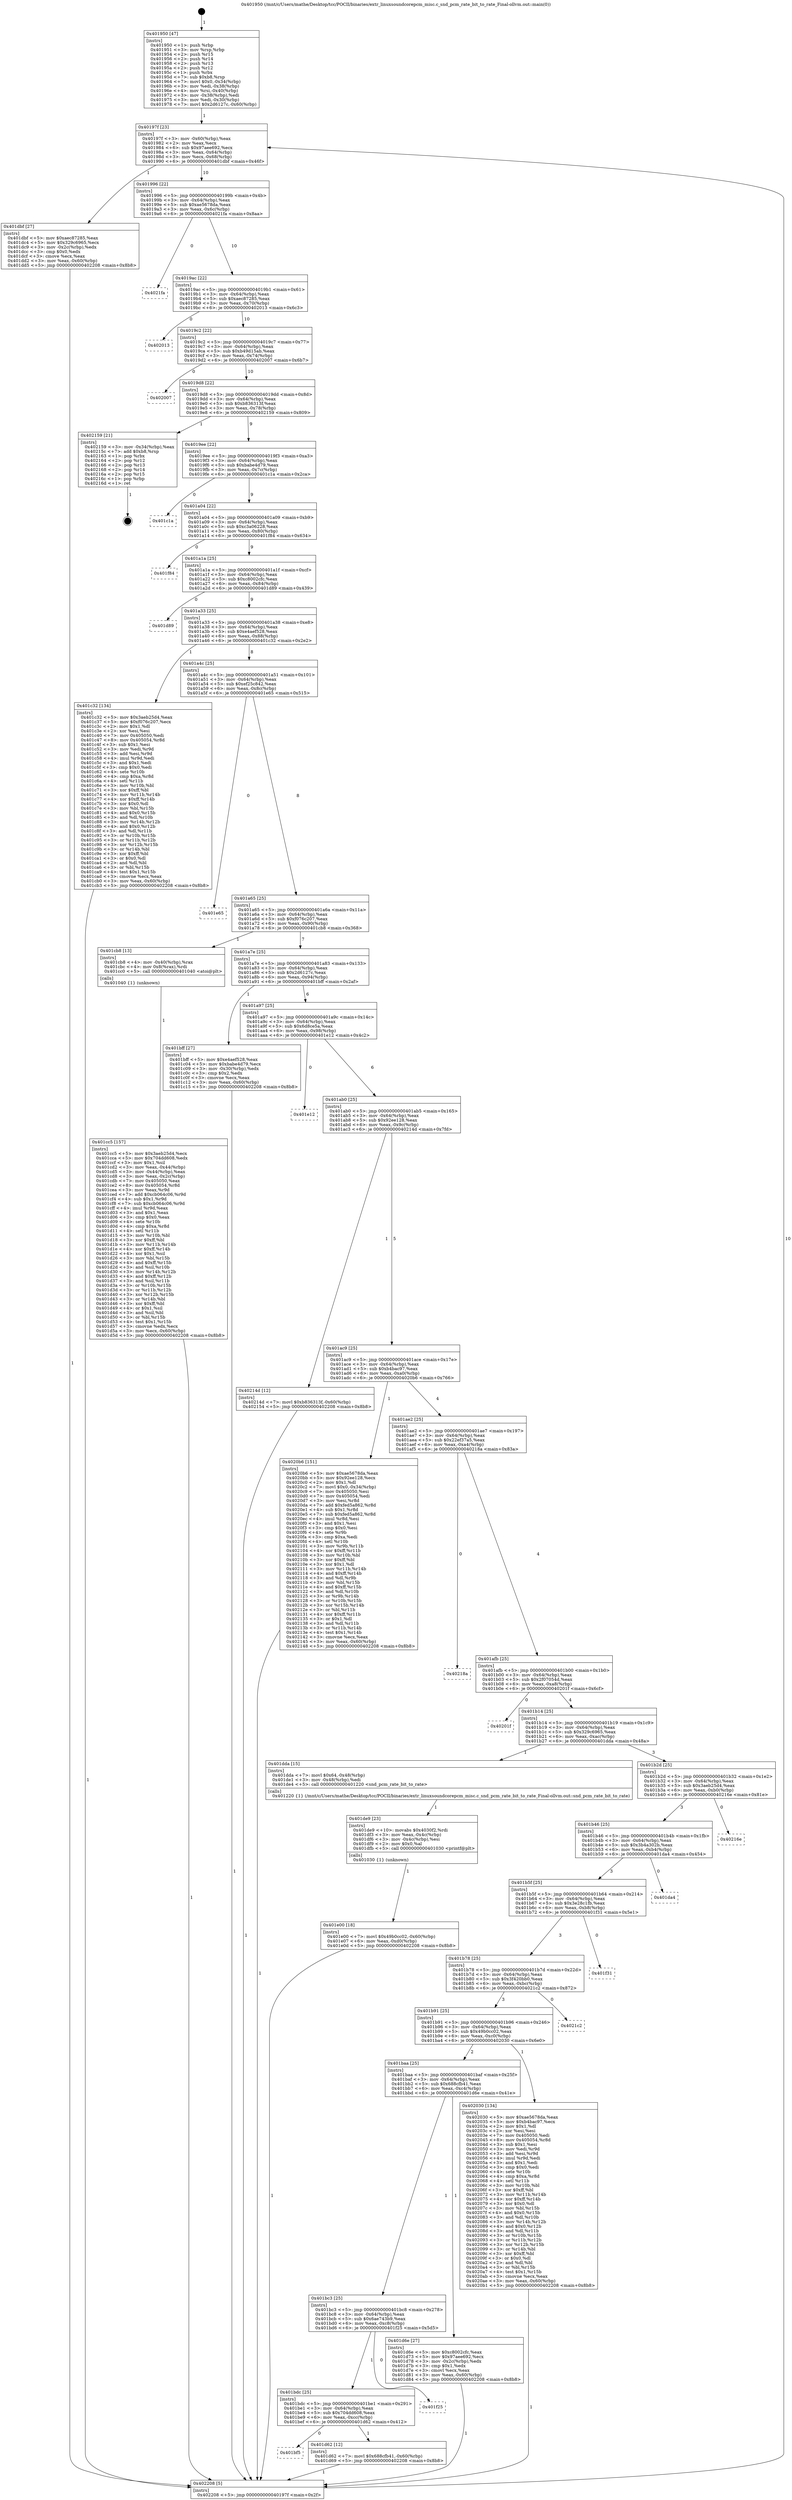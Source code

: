 digraph "0x401950" {
  label = "0x401950 (/mnt/c/Users/mathe/Desktop/tcc/POCII/binaries/extr_linuxsoundcorepcm_misc.c_snd_pcm_rate_bit_to_rate_Final-ollvm.out::main(0))"
  labelloc = "t"
  node[shape=record]

  Entry [label="",width=0.3,height=0.3,shape=circle,fillcolor=black,style=filled]
  "0x40197f" [label="{
     0x40197f [23]\l
     | [instrs]\l
     &nbsp;&nbsp;0x40197f \<+3\>: mov -0x60(%rbp),%eax\l
     &nbsp;&nbsp;0x401982 \<+2\>: mov %eax,%ecx\l
     &nbsp;&nbsp;0x401984 \<+6\>: sub $0x97aee692,%ecx\l
     &nbsp;&nbsp;0x40198a \<+3\>: mov %eax,-0x64(%rbp)\l
     &nbsp;&nbsp;0x40198d \<+3\>: mov %ecx,-0x68(%rbp)\l
     &nbsp;&nbsp;0x401990 \<+6\>: je 0000000000401dbf \<main+0x46f\>\l
  }"]
  "0x401dbf" [label="{
     0x401dbf [27]\l
     | [instrs]\l
     &nbsp;&nbsp;0x401dbf \<+5\>: mov $0xaec87285,%eax\l
     &nbsp;&nbsp;0x401dc4 \<+5\>: mov $0x329c6965,%ecx\l
     &nbsp;&nbsp;0x401dc9 \<+3\>: mov -0x2c(%rbp),%edx\l
     &nbsp;&nbsp;0x401dcc \<+3\>: cmp $0x0,%edx\l
     &nbsp;&nbsp;0x401dcf \<+3\>: cmove %ecx,%eax\l
     &nbsp;&nbsp;0x401dd2 \<+3\>: mov %eax,-0x60(%rbp)\l
     &nbsp;&nbsp;0x401dd5 \<+5\>: jmp 0000000000402208 \<main+0x8b8\>\l
  }"]
  "0x401996" [label="{
     0x401996 [22]\l
     | [instrs]\l
     &nbsp;&nbsp;0x401996 \<+5\>: jmp 000000000040199b \<main+0x4b\>\l
     &nbsp;&nbsp;0x40199b \<+3\>: mov -0x64(%rbp),%eax\l
     &nbsp;&nbsp;0x40199e \<+5\>: sub $0xae5678da,%eax\l
     &nbsp;&nbsp;0x4019a3 \<+3\>: mov %eax,-0x6c(%rbp)\l
     &nbsp;&nbsp;0x4019a6 \<+6\>: je 00000000004021fa \<main+0x8aa\>\l
  }"]
  Exit [label="",width=0.3,height=0.3,shape=circle,fillcolor=black,style=filled,peripheries=2]
  "0x4021fa" [label="{
     0x4021fa\l
  }", style=dashed]
  "0x4019ac" [label="{
     0x4019ac [22]\l
     | [instrs]\l
     &nbsp;&nbsp;0x4019ac \<+5\>: jmp 00000000004019b1 \<main+0x61\>\l
     &nbsp;&nbsp;0x4019b1 \<+3\>: mov -0x64(%rbp),%eax\l
     &nbsp;&nbsp;0x4019b4 \<+5\>: sub $0xaec87285,%eax\l
     &nbsp;&nbsp;0x4019b9 \<+3\>: mov %eax,-0x70(%rbp)\l
     &nbsp;&nbsp;0x4019bc \<+6\>: je 0000000000402013 \<main+0x6c3\>\l
  }"]
  "0x401e00" [label="{
     0x401e00 [18]\l
     | [instrs]\l
     &nbsp;&nbsp;0x401e00 \<+7\>: movl $0x49b0cc02,-0x60(%rbp)\l
     &nbsp;&nbsp;0x401e07 \<+6\>: mov %eax,-0xd0(%rbp)\l
     &nbsp;&nbsp;0x401e0d \<+5\>: jmp 0000000000402208 \<main+0x8b8\>\l
  }"]
  "0x402013" [label="{
     0x402013\l
  }", style=dashed]
  "0x4019c2" [label="{
     0x4019c2 [22]\l
     | [instrs]\l
     &nbsp;&nbsp;0x4019c2 \<+5\>: jmp 00000000004019c7 \<main+0x77\>\l
     &nbsp;&nbsp;0x4019c7 \<+3\>: mov -0x64(%rbp),%eax\l
     &nbsp;&nbsp;0x4019ca \<+5\>: sub $0xb49d15ab,%eax\l
     &nbsp;&nbsp;0x4019cf \<+3\>: mov %eax,-0x74(%rbp)\l
     &nbsp;&nbsp;0x4019d2 \<+6\>: je 0000000000402007 \<main+0x6b7\>\l
  }"]
  "0x401de9" [label="{
     0x401de9 [23]\l
     | [instrs]\l
     &nbsp;&nbsp;0x401de9 \<+10\>: movabs $0x4030f2,%rdi\l
     &nbsp;&nbsp;0x401df3 \<+3\>: mov %eax,-0x4c(%rbp)\l
     &nbsp;&nbsp;0x401df6 \<+3\>: mov -0x4c(%rbp),%esi\l
     &nbsp;&nbsp;0x401df9 \<+2\>: mov $0x0,%al\l
     &nbsp;&nbsp;0x401dfb \<+5\>: call 0000000000401030 \<printf@plt\>\l
     | [calls]\l
     &nbsp;&nbsp;0x401030 \{1\} (unknown)\l
  }"]
  "0x402007" [label="{
     0x402007\l
  }", style=dashed]
  "0x4019d8" [label="{
     0x4019d8 [22]\l
     | [instrs]\l
     &nbsp;&nbsp;0x4019d8 \<+5\>: jmp 00000000004019dd \<main+0x8d\>\l
     &nbsp;&nbsp;0x4019dd \<+3\>: mov -0x64(%rbp),%eax\l
     &nbsp;&nbsp;0x4019e0 \<+5\>: sub $0xb836313f,%eax\l
     &nbsp;&nbsp;0x4019e5 \<+3\>: mov %eax,-0x78(%rbp)\l
     &nbsp;&nbsp;0x4019e8 \<+6\>: je 0000000000402159 \<main+0x809\>\l
  }"]
  "0x401bf5" [label="{
     0x401bf5\l
  }", style=dashed]
  "0x402159" [label="{
     0x402159 [21]\l
     | [instrs]\l
     &nbsp;&nbsp;0x402159 \<+3\>: mov -0x34(%rbp),%eax\l
     &nbsp;&nbsp;0x40215c \<+7\>: add $0xb8,%rsp\l
     &nbsp;&nbsp;0x402163 \<+1\>: pop %rbx\l
     &nbsp;&nbsp;0x402164 \<+2\>: pop %r12\l
     &nbsp;&nbsp;0x402166 \<+2\>: pop %r13\l
     &nbsp;&nbsp;0x402168 \<+2\>: pop %r14\l
     &nbsp;&nbsp;0x40216a \<+2\>: pop %r15\l
     &nbsp;&nbsp;0x40216c \<+1\>: pop %rbp\l
     &nbsp;&nbsp;0x40216d \<+1\>: ret\l
  }"]
  "0x4019ee" [label="{
     0x4019ee [22]\l
     | [instrs]\l
     &nbsp;&nbsp;0x4019ee \<+5\>: jmp 00000000004019f3 \<main+0xa3\>\l
     &nbsp;&nbsp;0x4019f3 \<+3\>: mov -0x64(%rbp),%eax\l
     &nbsp;&nbsp;0x4019f6 \<+5\>: sub $0xbabe4d79,%eax\l
     &nbsp;&nbsp;0x4019fb \<+3\>: mov %eax,-0x7c(%rbp)\l
     &nbsp;&nbsp;0x4019fe \<+6\>: je 0000000000401c1a \<main+0x2ca\>\l
  }"]
  "0x401d62" [label="{
     0x401d62 [12]\l
     | [instrs]\l
     &nbsp;&nbsp;0x401d62 \<+7\>: movl $0x688cfb41,-0x60(%rbp)\l
     &nbsp;&nbsp;0x401d69 \<+5\>: jmp 0000000000402208 \<main+0x8b8\>\l
  }"]
  "0x401c1a" [label="{
     0x401c1a\l
  }", style=dashed]
  "0x401a04" [label="{
     0x401a04 [22]\l
     | [instrs]\l
     &nbsp;&nbsp;0x401a04 \<+5\>: jmp 0000000000401a09 \<main+0xb9\>\l
     &nbsp;&nbsp;0x401a09 \<+3\>: mov -0x64(%rbp),%eax\l
     &nbsp;&nbsp;0x401a0c \<+5\>: sub $0xc3a06228,%eax\l
     &nbsp;&nbsp;0x401a11 \<+3\>: mov %eax,-0x80(%rbp)\l
     &nbsp;&nbsp;0x401a14 \<+6\>: je 0000000000401f84 \<main+0x634\>\l
  }"]
  "0x401bdc" [label="{
     0x401bdc [25]\l
     | [instrs]\l
     &nbsp;&nbsp;0x401bdc \<+5\>: jmp 0000000000401be1 \<main+0x291\>\l
     &nbsp;&nbsp;0x401be1 \<+3\>: mov -0x64(%rbp),%eax\l
     &nbsp;&nbsp;0x401be4 \<+5\>: sub $0x704dd608,%eax\l
     &nbsp;&nbsp;0x401be9 \<+6\>: mov %eax,-0xcc(%rbp)\l
     &nbsp;&nbsp;0x401bef \<+6\>: je 0000000000401d62 \<main+0x412\>\l
  }"]
  "0x401f84" [label="{
     0x401f84\l
  }", style=dashed]
  "0x401a1a" [label="{
     0x401a1a [25]\l
     | [instrs]\l
     &nbsp;&nbsp;0x401a1a \<+5\>: jmp 0000000000401a1f \<main+0xcf\>\l
     &nbsp;&nbsp;0x401a1f \<+3\>: mov -0x64(%rbp),%eax\l
     &nbsp;&nbsp;0x401a22 \<+5\>: sub $0xc8002cfc,%eax\l
     &nbsp;&nbsp;0x401a27 \<+6\>: mov %eax,-0x84(%rbp)\l
     &nbsp;&nbsp;0x401a2d \<+6\>: je 0000000000401d89 \<main+0x439\>\l
  }"]
  "0x401f25" [label="{
     0x401f25\l
  }", style=dashed]
  "0x401d89" [label="{
     0x401d89\l
  }", style=dashed]
  "0x401a33" [label="{
     0x401a33 [25]\l
     | [instrs]\l
     &nbsp;&nbsp;0x401a33 \<+5\>: jmp 0000000000401a38 \<main+0xe8\>\l
     &nbsp;&nbsp;0x401a38 \<+3\>: mov -0x64(%rbp),%eax\l
     &nbsp;&nbsp;0x401a3b \<+5\>: sub $0xe4aef528,%eax\l
     &nbsp;&nbsp;0x401a40 \<+6\>: mov %eax,-0x88(%rbp)\l
     &nbsp;&nbsp;0x401a46 \<+6\>: je 0000000000401c32 \<main+0x2e2\>\l
  }"]
  "0x401bc3" [label="{
     0x401bc3 [25]\l
     | [instrs]\l
     &nbsp;&nbsp;0x401bc3 \<+5\>: jmp 0000000000401bc8 \<main+0x278\>\l
     &nbsp;&nbsp;0x401bc8 \<+3\>: mov -0x64(%rbp),%eax\l
     &nbsp;&nbsp;0x401bcb \<+5\>: sub $0x6ae743b9,%eax\l
     &nbsp;&nbsp;0x401bd0 \<+6\>: mov %eax,-0xc8(%rbp)\l
     &nbsp;&nbsp;0x401bd6 \<+6\>: je 0000000000401f25 \<main+0x5d5\>\l
  }"]
  "0x401c32" [label="{
     0x401c32 [134]\l
     | [instrs]\l
     &nbsp;&nbsp;0x401c32 \<+5\>: mov $0x3aeb25d4,%eax\l
     &nbsp;&nbsp;0x401c37 \<+5\>: mov $0xf076c207,%ecx\l
     &nbsp;&nbsp;0x401c3c \<+2\>: mov $0x1,%dl\l
     &nbsp;&nbsp;0x401c3e \<+2\>: xor %esi,%esi\l
     &nbsp;&nbsp;0x401c40 \<+7\>: mov 0x405050,%edi\l
     &nbsp;&nbsp;0x401c47 \<+8\>: mov 0x405054,%r8d\l
     &nbsp;&nbsp;0x401c4f \<+3\>: sub $0x1,%esi\l
     &nbsp;&nbsp;0x401c52 \<+3\>: mov %edi,%r9d\l
     &nbsp;&nbsp;0x401c55 \<+3\>: add %esi,%r9d\l
     &nbsp;&nbsp;0x401c58 \<+4\>: imul %r9d,%edi\l
     &nbsp;&nbsp;0x401c5c \<+3\>: and $0x1,%edi\l
     &nbsp;&nbsp;0x401c5f \<+3\>: cmp $0x0,%edi\l
     &nbsp;&nbsp;0x401c62 \<+4\>: sete %r10b\l
     &nbsp;&nbsp;0x401c66 \<+4\>: cmp $0xa,%r8d\l
     &nbsp;&nbsp;0x401c6a \<+4\>: setl %r11b\l
     &nbsp;&nbsp;0x401c6e \<+3\>: mov %r10b,%bl\l
     &nbsp;&nbsp;0x401c71 \<+3\>: xor $0xff,%bl\l
     &nbsp;&nbsp;0x401c74 \<+3\>: mov %r11b,%r14b\l
     &nbsp;&nbsp;0x401c77 \<+4\>: xor $0xff,%r14b\l
     &nbsp;&nbsp;0x401c7b \<+3\>: xor $0x0,%dl\l
     &nbsp;&nbsp;0x401c7e \<+3\>: mov %bl,%r15b\l
     &nbsp;&nbsp;0x401c81 \<+4\>: and $0x0,%r15b\l
     &nbsp;&nbsp;0x401c85 \<+3\>: and %dl,%r10b\l
     &nbsp;&nbsp;0x401c88 \<+3\>: mov %r14b,%r12b\l
     &nbsp;&nbsp;0x401c8b \<+4\>: and $0x0,%r12b\l
     &nbsp;&nbsp;0x401c8f \<+3\>: and %dl,%r11b\l
     &nbsp;&nbsp;0x401c92 \<+3\>: or %r10b,%r15b\l
     &nbsp;&nbsp;0x401c95 \<+3\>: or %r11b,%r12b\l
     &nbsp;&nbsp;0x401c98 \<+3\>: xor %r12b,%r15b\l
     &nbsp;&nbsp;0x401c9b \<+3\>: or %r14b,%bl\l
     &nbsp;&nbsp;0x401c9e \<+3\>: xor $0xff,%bl\l
     &nbsp;&nbsp;0x401ca1 \<+3\>: or $0x0,%dl\l
     &nbsp;&nbsp;0x401ca4 \<+2\>: and %dl,%bl\l
     &nbsp;&nbsp;0x401ca6 \<+3\>: or %bl,%r15b\l
     &nbsp;&nbsp;0x401ca9 \<+4\>: test $0x1,%r15b\l
     &nbsp;&nbsp;0x401cad \<+3\>: cmovne %ecx,%eax\l
     &nbsp;&nbsp;0x401cb0 \<+3\>: mov %eax,-0x60(%rbp)\l
     &nbsp;&nbsp;0x401cb3 \<+5\>: jmp 0000000000402208 \<main+0x8b8\>\l
  }"]
  "0x401a4c" [label="{
     0x401a4c [25]\l
     | [instrs]\l
     &nbsp;&nbsp;0x401a4c \<+5\>: jmp 0000000000401a51 \<main+0x101\>\l
     &nbsp;&nbsp;0x401a51 \<+3\>: mov -0x64(%rbp),%eax\l
     &nbsp;&nbsp;0x401a54 \<+5\>: sub $0xef25c842,%eax\l
     &nbsp;&nbsp;0x401a59 \<+6\>: mov %eax,-0x8c(%rbp)\l
     &nbsp;&nbsp;0x401a5f \<+6\>: je 0000000000401e65 \<main+0x515\>\l
  }"]
  "0x401d6e" [label="{
     0x401d6e [27]\l
     | [instrs]\l
     &nbsp;&nbsp;0x401d6e \<+5\>: mov $0xc8002cfc,%eax\l
     &nbsp;&nbsp;0x401d73 \<+5\>: mov $0x97aee692,%ecx\l
     &nbsp;&nbsp;0x401d78 \<+3\>: mov -0x2c(%rbp),%edx\l
     &nbsp;&nbsp;0x401d7b \<+3\>: cmp $0x1,%edx\l
     &nbsp;&nbsp;0x401d7e \<+3\>: cmovl %ecx,%eax\l
     &nbsp;&nbsp;0x401d81 \<+3\>: mov %eax,-0x60(%rbp)\l
     &nbsp;&nbsp;0x401d84 \<+5\>: jmp 0000000000402208 \<main+0x8b8\>\l
  }"]
  "0x401e65" [label="{
     0x401e65\l
  }", style=dashed]
  "0x401a65" [label="{
     0x401a65 [25]\l
     | [instrs]\l
     &nbsp;&nbsp;0x401a65 \<+5\>: jmp 0000000000401a6a \<main+0x11a\>\l
     &nbsp;&nbsp;0x401a6a \<+3\>: mov -0x64(%rbp),%eax\l
     &nbsp;&nbsp;0x401a6d \<+5\>: sub $0xf076c207,%eax\l
     &nbsp;&nbsp;0x401a72 \<+6\>: mov %eax,-0x90(%rbp)\l
     &nbsp;&nbsp;0x401a78 \<+6\>: je 0000000000401cb8 \<main+0x368\>\l
  }"]
  "0x401baa" [label="{
     0x401baa [25]\l
     | [instrs]\l
     &nbsp;&nbsp;0x401baa \<+5\>: jmp 0000000000401baf \<main+0x25f\>\l
     &nbsp;&nbsp;0x401baf \<+3\>: mov -0x64(%rbp),%eax\l
     &nbsp;&nbsp;0x401bb2 \<+5\>: sub $0x688cfb41,%eax\l
     &nbsp;&nbsp;0x401bb7 \<+6\>: mov %eax,-0xc4(%rbp)\l
     &nbsp;&nbsp;0x401bbd \<+6\>: je 0000000000401d6e \<main+0x41e\>\l
  }"]
  "0x401cb8" [label="{
     0x401cb8 [13]\l
     | [instrs]\l
     &nbsp;&nbsp;0x401cb8 \<+4\>: mov -0x40(%rbp),%rax\l
     &nbsp;&nbsp;0x401cbc \<+4\>: mov 0x8(%rax),%rdi\l
     &nbsp;&nbsp;0x401cc0 \<+5\>: call 0000000000401040 \<atoi@plt\>\l
     | [calls]\l
     &nbsp;&nbsp;0x401040 \{1\} (unknown)\l
  }"]
  "0x401a7e" [label="{
     0x401a7e [25]\l
     | [instrs]\l
     &nbsp;&nbsp;0x401a7e \<+5\>: jmp 0000000000401a83 \<main+0x133\>\l
     &nbsp;&nbsp;0x401a83 \<+3\>: mov -0x64(%rbp),%eax\l
     &nbsp;&nbsp;0x401a86 \<+5\>: sub $0x2d6127c,%eax\l
     &nbsp;&nbsp;0x401a8b \<+6\>: mov %eax,-0x94(%rbp)\l
     &nbsp;&nbsp;0x401a91 \<+6\>: je 0000000000401bff \<main+0x2af\>\l
  }"]
  "0x402030" [label="{
     0x402030 [134]\l
     | [instrs]\l
     &nbsp;&nbsp;0x402030 \<+5\>: mov $0xae5678da,%eax\l
     &nbsp;&nbsp;0x402035 \<+5\>: mov $0xb4bac97,%ecx\l
     &nbsp;&nbsp;0x40203a \<+2\>: mov $0x1,%dl\l
     &nbsp;&nbsp;0x40203c \<+2\>: xor %esi,%esi\l
     &nbsp;&nbsp;0x40203e \<+7\>: mov 0x405050,%edi\l
     &nbsp;&nbsp;0x402045 \<+8\>: mov 0x405054,%r8d\l
     &nbsp;&nbsp;0x40204d \<+3\>: sub $0x1,%esi\l
     &nbsp;&nbsp;0x402050 \<+3\>: mov %edi,%r9d\l
     &nbsp;&nbsp;0x402053 \<+3\>: add %esi,%r9d\l
     &nbsp;&nbsp;0x402056 \<+4\>: imul %r9d,%edi\l
     &nbsp;&nbsp;0x40205a \<+3\>: and $0x1,%edi\l
     &nbsp;&nbsp;0x40205d \<+3\>: cmp $0x0,%edi\l
     &nbsp;&nbsp;0x402060 \<+4\>: sete %r10b\l
     &nbsp;&nbsp;0x402064 \<+4\>: cmp $0xa,%r8d\l
     &nbsp;&nbsp;0x402068 \<+4\>: setl %r11b\l
     &nbsp;&nbsp;0x40206c \<+3\>: mov %r10b,%bl\l
     &nbsp;&nbsp;0x40206f \<+3\>: xor $0xff,%bl\l
     &nbsp;&nbsp;0x402072 \<+3\>: mov %r11b,%r14b\l
     &nbsp;&nbsp;0x402075 \<+4\>: xor $0xff,%r14b\l
     &nbsp;&nbsp;0x402079 \<+3\>: xor $0x0,%dl\l
     &nbsp;&nbsp;0x40207c \<+3\>: mov %bl,%r15b\l
     &nbsp;&nbsp;0x40207f \<+4\>: and $0x0,%r15b\l
     &nbsp;&nbsp;0x402083 \<+3\>: and %dl,%r10b\l
     &nbsp;&nbsp;0x402086 \<+3\>: mov %r14b,%r12b\l
     &nbsp;&nbsp;0x402089 \<+4\>: and $0x0,%r12b\l
     &nbsp;&nbsp;0x40208d \<+3\>: and %dl,%r11b\l
     &nbsp;&nbsp;0x402090 \<+3\>: or %r10b,%r15b\l
     &nbsp;&nbsp;0x402093 \<+3\>: or %r11b,%r12b\l
     &nbsp;&nbsp;0x402096 \<+3\>: xor %r12b,%r15b\l
     &nbsp;&nbsp;0x402099 \<+3\>: or %r14b,%bl\l
     &nbsp;&nbsp;0x40209c \<+3\>: xor $0xff,%bl\l
     &nbsp;&nbsp;0x40209f \<+3\>: or $0x0,%dl\l
     &nbsp;&nbsp;0x4020a2 \<+2\>: and %dl,%bl\l
     &nbsp;&nbsp;0x4020a4 \<+3\>: or %bl,%r15b\l
     &nbsp;&nbsp;0x4020a7 \<+4\>: test $0x1,%r15b\l
     &nbsp;&nbsp;0x4020ab \<+3\>: cmovne %ecx,%eax\l
     &nbsp;&nbsp;0x4020ae \<+3\>: mov %eax,-0x60(%rbp)\l
     &nbsp;&nbsp;0x4020b1 \<+5\>: jmp 0000000000402208 \<main+0x8b8\>\l
  }"]
  "0x401bff" [label="{
     0x401bff [27]\l
     | [instrs]\l
     &nbsp;&nbsp;0x401bff \<+5\>: mov $0xe4aef528,%eax\l
     &nbsp;&nbsp;0x401c04 \<+5\>: mov $0xbabe4d79,%ecx\l
     &nbsp;&nbsp;0x401c09 \<+3\>: mov -0x30(%rbp),%edx\l
     &nbsp;&nbsp;0x401c0c \<+3\>: cmp $0x2,%edx\l
     &nbsp;&nbsp;0x401c0f \<+3\>: cmovne %ecx,%eax\l
     &nbsp;&nbsp;0x401c12 \<+3\>: mov %eax,-0x60(%rbp)\l
     &nbsp;&nbsp;0x401c15 \<+5\>: jmp 0000000000402208 \<main+0x8b8\>\l
  }"]
  "0x401a97" [label="{
     0x401a97 [25]\l
     | [instrs]\l
     &nbsp;&nbsp;0x401a97 \<+5\>: jmp 0000000000401a9c \<main+0x14c\>\l
     &nbsp;&nbsp;0x401a9c \<+3\>: mov -0x64(%rbp),%eax\l
     &nbsp;&nbsp;0x401a9f \<+5\>: sub $0x6d8ce5a,%eax\l
     &nbsp;&nbsp;0x401aa4 \<+6\>: mov %eax,-0x98(%rbp)\l
     &nbsp;&nbsp;0x401aaa \<+6\>: je 0000000000401e12 \<main+0x4c2\>\l
  }"]
  "0x402208" [label="{
     0x402208 [5]\l
     | [instrs]\l
     &nbsp;&nbsp;0x402208 \<+5\>: jmp 000000000040197f \<main+0x2f\>\l
  }"]
  "0x401950" [label="{
     0x401950 [47]\l
     | [instrs]\l
     &nbsp;&nbsp;0x401950 \<+1\>: push %rbp\l
     &nbsp;&nbsp;0x401951 \<+3\>: mov %rsp,%rbp\l
     &nbsp;&nbsp;0x401954 \<+2\>: push %r15\l
     &nbsp;&nbsp;0x401956 \<+2\>: push %r14\l
     &nbsp;&nbsp;0x401958 \<+2\>: push %r13\l
     &nbsp;&nbsp;0x40195a \<+2\>: push %r12\l
     &nbsp;&nbsp;0x40195c \<+1\>: push %rbx\l
     &nbsp;&nbsp;0x40195d \<+7\>: sub $0xb8,%rsp\l
     &nbsp;&nbsp;0x401964 \<+7\>: movl $0x0,-0x34(%rbp)\l
     &nbsp;&nbsp;0x40196b \<+3\>: mov %edi,-0x38(%rbp)\l
     &nbsp;&nbsp;0x40196e \<+4\>: mov %rsi,-0x40(%rbp)\l
     &nbsp;&nbsp;0x401972 \<+3\>: mov -0x38(%rbp),%edi\l
     &nbsp;&nbsp;0x401975 \<+3\>: mov %edi,-0x30(%rbp)\l
     &nbsp;&nbsp;0x401978 \<+7\>: movl $0x2d6127c,-0x60(%rbp)\l
  }"]
  "0x401cc5" [label="{
     0x401cc5 [157]\l
     | [instrs]\l
     &nbsp;&nbsp;0x401cc5 \<+5\>: mov $0x3aeb25d4,%ecx\l
     &nbsp;&nbsp;0x401cca \<+5\>: mov $0x704dd608,%edx\l
     &nbsp;&nbsp;0x401ccf \<+3\>: mov $0x1,%sil\l
     &nbsp;&nbsp;0x401cd2 \<+3\>: mov %eax,-0x44(%rbp)\l
     &nbsp;&nbsp;0x401cd5 \<+3\>: mov -0x44(%rbp),%eax\l
     &nbsp;&nbsp;0x401cd8 \<+3\>: mov %eax,-0x2c(%rbp)\l
     &nbsp;&nbsp;0x401cdb \<+7\>: mov 0x405050,%eax\l
     &nbsp;&nbsp;0x401ce2 \<+8\>: mov 0x405054,%r8d\l
     &nbsp;&nbsp;0x401cea \<+3\>: mov %eax,%r9d\l
     &nbsp;&nbsp;0x401ced \<+7\>: add $0xcb064c06,%r9d\l
     &nbsp;&nbsp;0x401cf4 \<+4\>: sub $0x1,%r9d\l
     &nbsp;&nbsp;0x401cf8 \<+7\>: sub $0xcb064c06,%r9d\l
     &nbsp;&nbsp;0x401cff \<+4\>: imul %r9d,%eax\l
     &nbsp;&nbsp;0x401d03 \<+3\>: and $0x1,%eax\l
     &nbsp;&nbsp;0x401d06 \<+3\>: cmp $0x0,%eax\l
     &nbsp;&nbsp;0x401d09 \<+4\>: sete %r10b\l
     &nbsp;&nbsp;0x401d0d \<+4\>: cmp $0xa,%r8d\l
     &nbsp;&nbsp;0x401d11 \<+4\>: setl %r11b\l
     &nbsp;&nbsp;0x401d15 \<+3\>: mov %r10b,%bl\l
     &nbsp;&nbsp;0x401d18 \<+3\>: xor $0xff,%bl\l
     &nbsp;&nbsp;0x401d1b \<+3\>: mov %r11b,%r14b\l
     &nbsp;&nbsp;0x401d1e \<+4\>: xor $0xff,%r14b\l
     &nbsp;&nbsp;0x401d22 \<+4\>: xor $0x1,%sil\l
     &nbsp;&nbsp;0x401d26 \<+3\>: mov %bl,%r15b\l
     &nbsp;&nbsp;0x401d29 \<+4\>: and $0xff,%r15b\l
     &nbsp;&nbsp;0x401d2d \<+3\>: and %sil,%r10b\l
     &nbsp;&nbsp;0x401d30 \<+3\>: mov %r14b,%r12b\l
     &nbsp;&nbsp;0x401d33 \<+4\>: and $0xff,%r12b\l
     &nbsp;&nbsp;0x401d37 \<+3\>: and %sil,%r11b\l
     &nbsp;&nbsp;0x401d3a \<+3\>: or %r10b,%r15b\l
     &nbsp;&nbsp;0x401d3d \<+3\>: or %r11b,%r12b\l
     &nbsp;&nbsp;0x401d40 \<+3\>: xor %r12b,%r15b\l
     &nbsp;&nbsp;0x401d43 \<+3\>: or %r14b,%bl\l
     &nbsp;&nbsp;0x401d46 \<+3\>: xor $0xff,%bl\l
     &nbsp;&nbsp;0x401d49 \<+4\>: or $0x1,%sil\l
     &nbsp;&nbsp;0x401d4d \<+3\>: and %sil,%bl\l
     &nbsp;&nbsp;0x401d50 \<+3\>: or %bl,%r15b\l
     &nbsp;&nbsp;0x401d53 \<+4\>: test $0x1,%r15b\l
     &nbsp;&nbsp;0x401d57 \<+3\>: cmovne %edx,%ecx\l
     &nbsp;&nbsp;0x401d5a \<+3\>: mov %ecx,-0x60(%rbp)\l
     &nbsp;&nbsp;0x401d5d \<+5\>: jmp 0000000000402208 \<main+0x8b8\>\l
  }"]
  "0x401b91" [label="{
     0x401b91 [25]\l
     | [instrs]\l
     &nbsp;&nbsp;0x401b91 \<+5\>: jmp 0000000000401b96 \<main+0x246\>\l
     &nbsp;&nbsp;0x401b96 \<+3\>: mov -0x64(%rbp),%eax\l
     &nbsp;&nbsp;0x401b99 \<+5\>: sub $0x49b0cc02,%eax\l
     &nbsp;&nbsp;0x401b9e \<+6\>: mov %eax,-0xc0(%rbp)\l
     &nbsp;&nbsp;0x401ba4 \<+6\>: je 0000000000402030 \<main+0x6e0\>\l
  }"]
  "0x401e12" [label="{
     0x401e12\l
  }", style=dashed]
  "0x401ab0" [label="{
     0x401ab0 [25]\l
     | [instrs]\l
     &nbsp;&nbsp;0x401ab0 \<+5\>: jmp 0000000000401ab5 \<main+0x165\>\l
     &nbsp;&nbsp;0x401ab5 \<+3\>: mov -0x64(%rbp),%eax\l
     &nbsp;&nbsp;0x401ab8 \<+5\>: sub $0x92ee128,%eax\l
     &nbsp;&nbsp;0x401abd \<+6\>: mov %eax,-0x9c(%rbp)\l
     &nbsp;&nbsp;0x401ac3 \<+6\>: je 000000000040214d \<main+0x7fd\>\l
  }"]
  "0x4021c2" [label="{
     0x4021c2\l
  }", style=dashed]
  "0x40214d" [label="{
     0x40214d [12]\l
     | [instrs]\l
     &nbsp;&nbsp;0x40214d \<+7\>: movl $0xb836313f,-0x60(%rbp)\l
     &nbsp;&nbsp;0x402154 \<+5\>: jmp 0000000000402208 \<main+0x8b8\>\l
  }"]
  "0x401ac9" [label="{
     0x401ac9 [25]\l
     | [instrs]\l
     &nbsp;&nbsp;0x401ac9 \<+5\>: jmp 0000000000401ace \<main+0x17e\>\l
     &nbsp;&nbsp;0x401ace \<+3\>: mov -0x64(%rbp),%eax\l
     &nbsp;&nbsp;0x401ad1 \<+5\>: sub $0xb4bac97,%eax\l
     &nbsp;&nbsp;0x401ad6 \<+6\>: mov %eax,-0xa0(%rbp)\l
     &nbsp;&nbsp;0x401adc \<+6\>: je 00000000004020b6 \<main+0x766\>\l
  }"]
  "0x401b78" [label="{
     0x401b78 [25]\l
     | [instrs]\l
     &nbsp;&nbsp;0x401b78 \<+5\>: jmp 0000000000401b7d \<main+0x22d\>\l
     &nbsp;&nbsp;0x401b7d \<+3\>: mov -0x64(%rbp),%eax\l
     &nbsp;&nbsp;0x401b80 \<+5\>: sub $0x3f420bb0,%eax\l
     &nbsp;&nbsp;0x401b85 \<+6\>: mov %eax,-0xbc(%rbp)\l
     &nbsp;&nbsp;0x401b8b \<+6\>: je 00000000004021c2 \<main+0x872\>\l
  }"]
  "0x4020b6" [label="{
     0x4020b6 [151]\l
     | [instrs]\l
     &nbsp;&nbsp;0x4020b6 \<+5\>: mov $0xae5678da,%eax\l
     &nbsp;&nbsp;0x4020bb \<+5\>: mov $0x92ee128,%ecx\l
     &nbsp;&nbsp;0x4020c0 \<+2\>: mov $0x1,%dl\l
     &nbsp;&nbsp;0x4020c2 \<+7\>: movl $0x0,-0x34(%rbp)\l
     &nbsp;&nbsp;0x4020c9 \<+7\>: mov 0x405050,%esi\l
     &nbsp;&nbsp;0x4020d0 \<+7\>: mov 0x405054,%edi\l
     &nbsp;&nbsp;0x4020d7 \<+3\>: mov %esi,%r8d\l
     &nbsp;&nbsp;0x4020da \<+7\>: add $0xfed5a862,%r8d\l
     &nbsp;&nbsp;0x4020e1 \<+4\>: sub $0x1,%r8d\l
     &nbsp;&nbsp;0x4020e5 \<+7\>: sub $0xfed5a862,%r8d\l
     &nbsp;&nbsp;0x4020ec \<+4\>: imul %r8d,%esi\l
     &nbsp;&nbsp;0x4020f0 \<+3\>: and $0x1,%esi\l
     &nbsp;&nbsp;0x4020f3 \<+3\>: cmp $0x0,%esi\l
     &nbsp;&nbsp;0x4020f6 \<+4\>: sete %r9b\l
     &nbsp;&nbsp;0x4020fa \<+3\>: cmp $0xa,%edi\l
     &nbsp;&nbsp;0x4020fd \<+4\>: setl %r10b\l
     &nbsp;&nbsp;0x402101 \<+3\>: mov %r9b,%r11b\l
     &nbsp;&nbsp;0x402104 \<+4\>: xor $0xff,%r11b\l
     &nbsp;&nbsp;0x402108 \<+3\>: mov %r10b,%bl\l
     &nbsp;&nbsp;0x40210b \<+3\>: xor $0xff,%bl\l
     &nbsp;&nbsp;0x40210e \<+3\>: xor $0x1,%dl\l
     &nbsp;&nbsp;0x402111 \<+3\>: mov %r11b,%r14b\l
     &nbsp;&nbsp;0x402114 \<+4\>: and $0xff,%r14b\l
     &nbsp;&nbsp;0x402118 \<+3\>: and %dl,%r9b\l
     &nbsp;&nbsp;0x40211b \<+3\>: mov %bl,%r15b\l
     &nbsp;&nbsp;0x40211e \<+4\>: and $0xff,%r15b\l
     &nbsp;&nbsp;0x402122 \<+3\>: and %dl,%r10b\l
     &nbsp;&nbsp;0x402125 \<+3\>: or %r9b,%r14b\l
     &nbsp;&nbsp;0x402128 \<+3\>: or %r10b,%r15b\l
     &nbsp;&nbsp;0x40212b \<+3\>: xor %r15b,%r14b\l
     &nbsp;&nbsp;0x40212e \<+3\>: or %bl,%r11b\l
     &nbsp;&nbsp;0x402131 \<+4\>: xor $0xff,%r11b\l
     &nbsp;&nbsp;0x402135 \<+3\>: or $0x1,%dl\l
     &nbsp;&nbsp;0x402138 \<+3\>: and %dl,%r11b\l
     &nbsp;&nbsp;0x40213b \<+3\>: or %r11b,%r14b\l
     &nbsp;&nbsp;0x40213e \<+4\>: test $0x1,%r14b\l
     &nbsp;&nbsp;0x402142 \<+3\>: cmovne %ecx,%eax\l
     &nbsp;&nbsp;0x402145 \<+3\>: mov %eax,-0x60(%rbp)\l
     &nbsp;&nbsp;0x402148 \<+5\>: jmp 0000000000402208 \<main+0x8b8\>\l
  }"]
  "0x401ae2" [label="{
     0x401ae2 [25]\l
     | [instrs]\l
     &nbsp;&nbsp;0x401ae2 \<+5\>: jmp 0000000000401ae7 \<main+0x197\>\l
     &nbsp;&nbsp;0x401ae7 \<+3\>: mov -0x64(%rbp),%eax\l
     &nbsp;&nbsp;0x401aea \<+5\>: sub $0x22ef37a5,%eax\l
     &nbsp;&nbsp;0x401aef \<+6\>: mov %eax,-0xa4(%rbp)\l
     &nbsp;&nbsp;0x401af5 \<+6\>: je 000000000040218a \<main+0x83a\>\l
  }"]
  "0x401f31" [label="{
     0x401f31\l
  }", style=dashed]
  "0x40218a" [label="{
     0x40218a\l
  }", style=dashed]
  "0x401afb" [label="{
     0x401afb [25]\l
     | [instrs]\l
     &nbsp;&nbsp;0x401afb \<+5\>: jmp 0000000000401b00 \<main+0x1b0\>\l
     &nbsp;&nbsp;0x401b00 \<+3\>: mov -0x64(%rbp),%eax\l
     &nbsp;&nbsp;0x401b03 \<+5\>: sub $0x2f07054d,%eax\l
     &nbsp;&nbsp;0x401b08 \<+6\>: mov %eax,-0xa8(%rbp)\l
     &nbsp;&nbsp;0x401b0e \<+6\>: je 000000000040201f \<main+0x6cf\>\l
  }"]
  "0x401b5f" [label="{
     0x401b5f [25]\l
     | [instrs]\l
     &nbsp;&nbsp;0x401b5f \<+5\>: jmp 0000000000401b64 \<main+0x214\>\l
     &nbsp;&nbsp;0x401b64 \<+3\>: mov -0x64(%rbp),%eax\l
     &nbsp;&nbsp;0x401b67 \<+5\>: sub $0x3e28c1fb,%eax\l
     &nbsp;&nbsp;0x401b6c \<+6\>: mov %eax,-0xb8(%rbp)\l
     &nbsp;&nbsp;0x401b72 \<+6\>: je 0000000000401f31 \<main+0x5e1\>\l
  }"]
  "0x40201f" [label="{
     0x40201f\l
  }", style=dashed]
  "0x401b14" [label="{
     0x401b14 [25]\l
     | [instrs]\l
     &nbsp;&nbsp;0x401b14 \<+5\>: jmp 0000000000401b19 \<main+0x1c9\>\l
     &nbsp;&nbsp;0x401b19 \<+3\>: mov -0x64(%rbp),%eax\l
     &nbsp;&nbsp;0x401b1c \<+5\>: sub $0x329c6965,%eax\l
     &nbsp;&nbsp;0x401b21 \<+6\>: mov %eax,-0xac(%rbp)\l
     &nbsp;&nbsp;0x401b27 \<+6\>: je 0000000000401dda \<main+0x48a\>\l
  }"]
  "0x401da4" [label="{
     0x401da4\l
  }", style=dashed]
  "0x401dda" [label="{
     0x401dda [15]\l
     | [instrs]\l
     &nbsp;&nbsp;0x401dda \<+7\>: movl $0x64,-0x48(%rbp)\l
     &nbsp;&nbsp;0x401de1 \<+3\>: mov -0x48(%rbp),%edi\l
     &nbsp;&nbsp;0x401de4 \<+5\>: call 0000000000401220 \<snd_pcm_rate_bit_to_rate\>\l
     | [calls]\l
     &nbsp;&nbsp;0x401220 \{1\} (/mnt/c/Users/mathe/Desktop/tcc/POCII/binaries/extr_linuxsoundcorepcm_misc.c_snd_pcm_rate_bit_to_rate_Final-ollvm.out::snd_pcm_rate_bit_to_rate)\l
  }"]
  "0x401b2d" [label="{
     0x401b2d [25]\l
     | [instrs]\l
     &nbsp;&nbsp;0x401b2d \<+5\>: jmp 0000000000401b32 \<main+0x1e2\>\l
     &nbsp;&nbsp;0x401b32 \<+3\>: mov -0x64(%rbp),%eax\l
     &nbsp;&nbsp;0x401b35 \<+5\>: sub $0x3aeb25d4,%eax\l
     &nbsp;&nbsp;0x401b3a \<+6\>: mov %eax,-0xb0(%rbp)\l
     &nbsp;&nbsp;0x401b40 \<+6\>: je 000000000040216e \<main+0x81e\>\l
  }"]
  "0x401b46" [label="{
     0x401b46 [25]\l
     | [instrs]\l
     &nbsp;&nbsp;0x401b46 \<+5\>: jmp 0000000000401b4b \<main+0x1fb\>\l
     &nbsp;&nbsp;0x401b4b \<+3\>: mov -0x64(%rbp),%eax\l
     &nbsp;&nbsp;0x401b4e \<+5\>: sub $0x3b4a302b,%eax\l
     &nbsp;&nbsp;0x401b53 \<+6\>: mov %eax,-0xb4(%rbp)\l
     &nbsp;&nbsp;0x401b59 \<+6\>: je 0000000000401da4 \<main+0x454\>\l
  }"]
  "0x40216e" [label="{
     0x40216e\l
  }", style=dashed]
  Entry -> "0x401950" [label=" 1"]
  "0x40197f" -> "0x401dbf" [label=" 1"]
  "0x40197f" -> "0x401996" [label=" 10"]
  "0x402159" -> Exit [label=" 1"]
  "0x401996" -> "0x4021fa" [label=" 0"]
  "0x401996" -> "0x4019ac" [label=" 10"]
  "0x40214d" -> "0x402208" [label=" 1"]
  "0x4019ac" -> "0x402013" [label=" 0"]
  "0x4019ac" -> "0x4019c2" [label=" 10"]
  "0x4020b6" -> "0x402208" [label=" 1"]
  "0x4019c2" -> "0x402007" [label=" 0"]
  "0x4019c2" -> "0x4019d8" [label=" 10"]
  "0x402030" -> "0x402208" [label=" 1"]
  "0x4019d8" -> "0x402159" [label=" 1"]
  "0x4019d8" -> "0x4019ee" [label=" 9"]
  "0x401e00" -> "0x402208" [label=" 1"]
  "0x4019ee" -> "0x401c1a" [label=" 0"]
  "0x4019ee" -> "0x401a04" [label=" 9"]
  "0x401de9" -> "0x401e00" [label=" 1"]
  "0x401a04" -> "0x401f84" [label=" 0"]
  "0x401a04" -> "0x401a1a" [label=" 9"]
  "0x401dbf" -> "0x402208" [label=" 1"]
  "0x401a1a" -> "0x401d89" [label=" 0"]
  "0x401a1a" -> "0x401a33" [label=" 9"]
  "0x401d6e" -> "0x402208" [label=" 1"]
  "0x401a33" -> "0x401c32" [label=" 1"]
  "0x401a33" -> "0x401a4c" [label=" 8"]
  "0x401bdc" -> "0x401bf5" [label=" 0"]
  "0x401a4c" -> "0x401e65" [label=" 0"]
  "0x401a4c" -> "0x401a65" [label=" 8"]
  "0x401bdc" -> "0x401d62" [label=" 1"]
  "0x401a65" -> "0x401cb8" [label=" 1"]
  "0x401a65" -> "0x401a7e" [label=" 7"]
  "0x401bc3" -> "0x401bdc" [label=" 1"]
  "0x401a7e" -> "0x401bff" [label=" 1"]
  "0x401a7e" -> "0x401a97" [label=" 6"]
  "0x401bff" -> "0x402208" [label=" 1"]
  "0x401950" -> "0x40197f" [label=" 1"]
  "0x402208" -> "0x40197f" [label=" 10"]
  "0x401c32" -> "0x402208" [label=" 1"]
  "0x401cb8" -> "0x401cc5" [label=" 1"]
  "0x401cc5" -> "0x402208" [label=" 1"]
  "0x401bc3" -> "0x401f25" [label=" 0"]
  "0x401a97" -> "0x401e12" [label=" 0"]
  "0x401a97" -> "0x401ab0" [label=" 6"]
  "0x401baa" -> "0x401bc3" [label=" 1"]
  "0x401ab0" -> "0x40214d" [label=" 1"]
  "0x401ab0" -> "0x401ac9" [label=" 5"]
  "0x401baa" -> "0x401d6e" [label=" 1"]
  "0x401ac9" -> "0x4020b6" [label=" 1"]
  "0x401ac9" -> "0x401ae2" [label=" 4"]
  "0x401b91" -> "0x401baa" [label=" 2"]
  "0x401ae2" -> "0x40218a" [label=" 0"]
  "0x401ae2" -> "0x401afb" [label=" 4"]
  "0x401b91" -> "0x402030" [label=" 1"]
  "0x401afb" -> "0x40201f" [label=" 0"]
  "0x401afb" -> "0x401b14" [label=" 4"]
  "0x401b78" -> "0x401b91" [label=" 3"]
  "0x401b14" -> "0x401dda" [label=" 1"]
  "0x401b14" -> "0x401b2d" [label=" 3"]
  "0x401b78" -> "0x4021c2" [label=" 0"]
  "0x401b2d" -> "0x40216e" [label=" 0"]
  "0x401b2d" -> "0x401b46" [label=" 3"]
  "0x401dda" -> "0x401de9" [label=" 1"]
  "0x401b46" -> "0x401da4" [label=" 0"]
  "0x401b46" -> "0x401b5f" [label=" 3"]
  "0x401d62" -> "0x402208" [label=" 1"]
  "0x401b5f" -> "0x401f31" [label=" 0"]
  "0x401b5f" -> "0x401b78" [label=" 3"]
}

